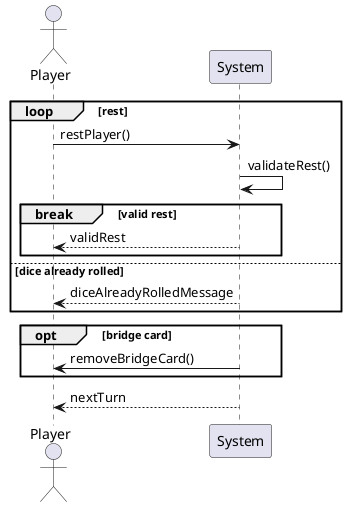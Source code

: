 @startuml
actor Player
loop rest
Player -> System : restPlayer()
System -> System : validateRest()
break valid rest
System --> Player : validRest
end
else dice already rolled
System --> Player : diceAlreadyRolledMessage
end
opt bridge card
System -> Player : removeBridgeCard()
end
System --> Player : nextTurn
@enduml